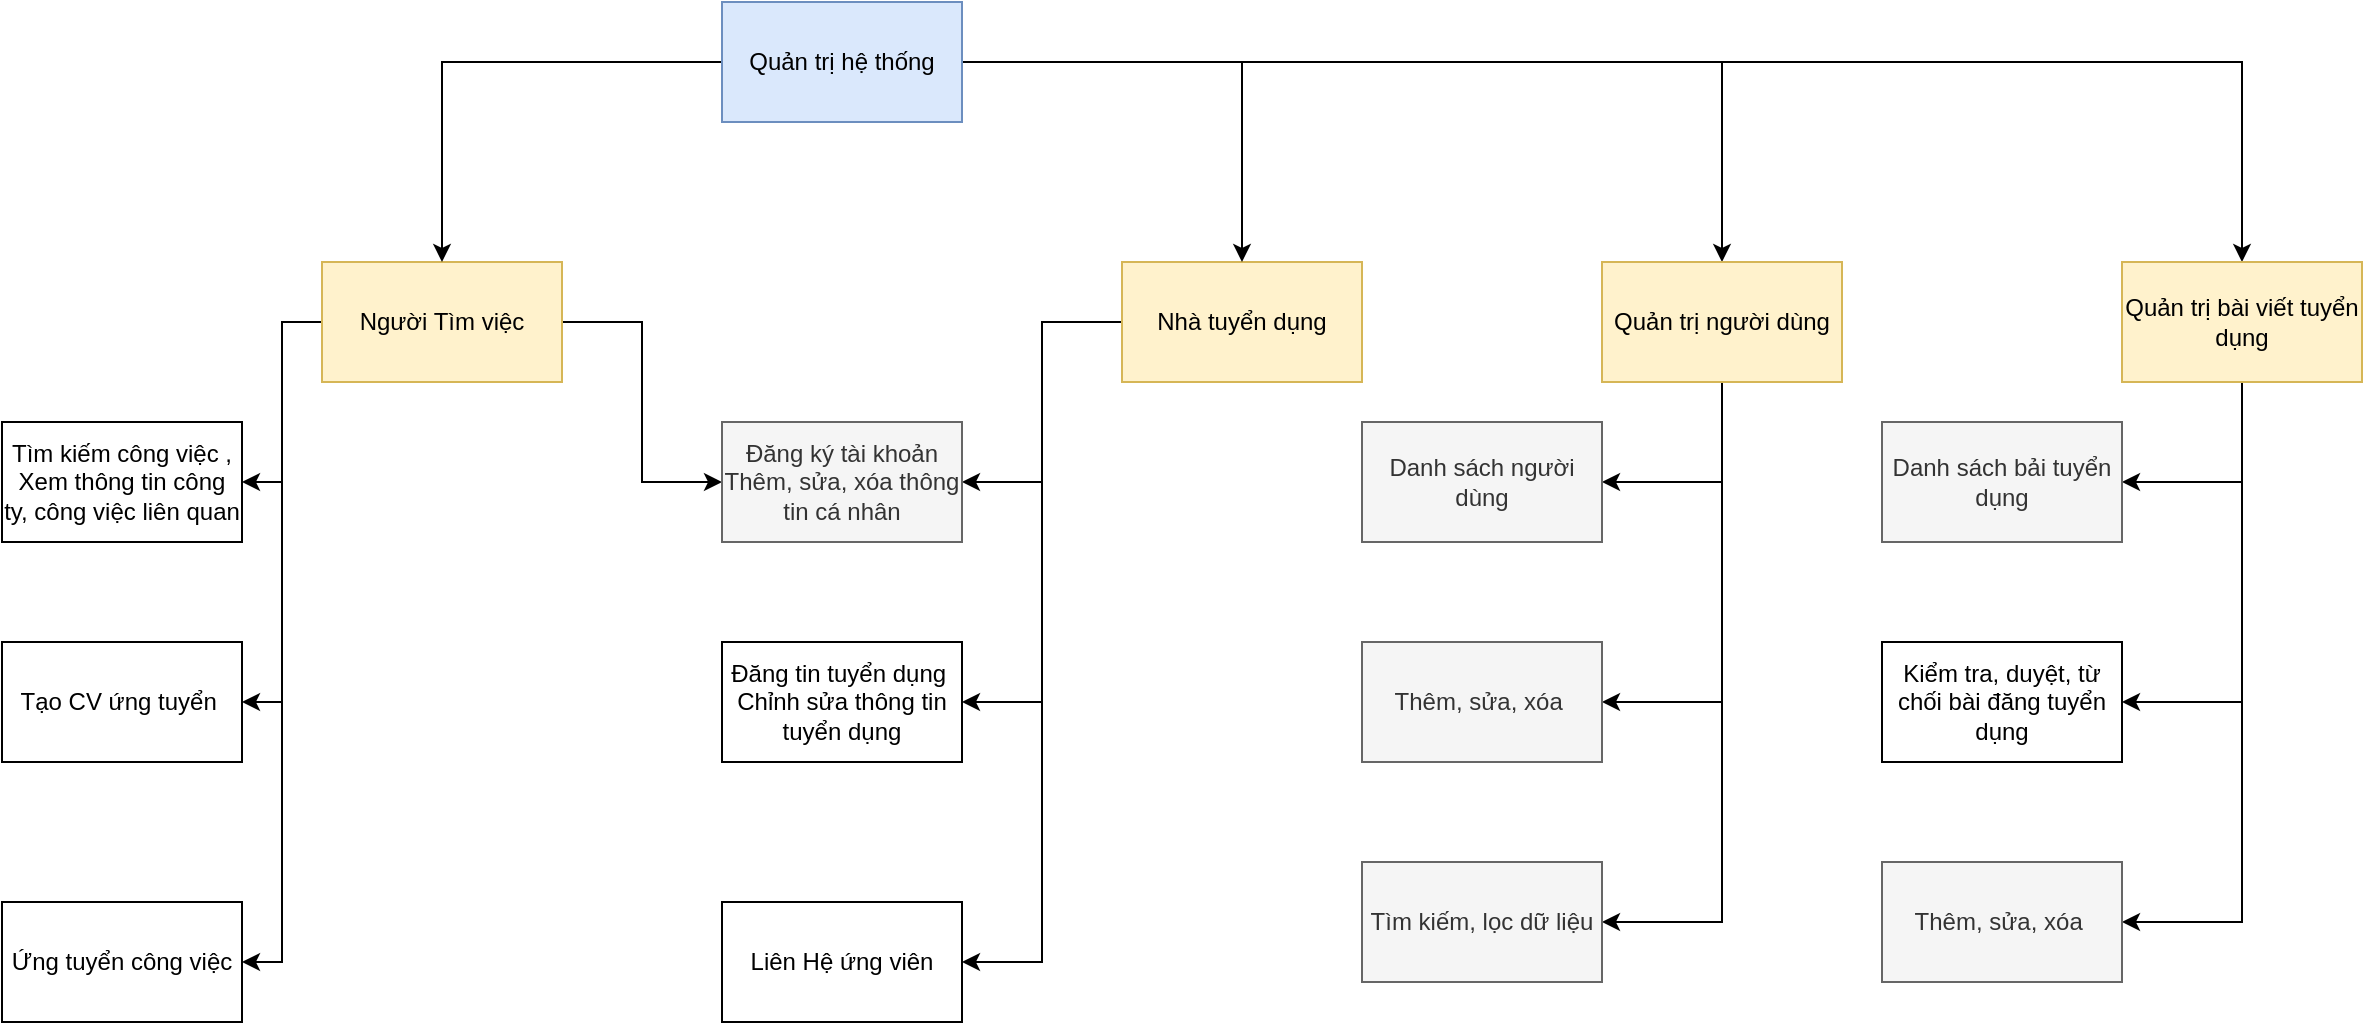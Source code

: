 <mxfile version="19.0.3" type="device"><diagram id="EjKFrEY46gyiXVI-nuwC" name="Trang-1"><mxGraphModel dx="1157" dy="724" grid="1" gridSize="10" guides="1" tooltips="1" connect="1" arrows="1" fold="1" page="1" pageScale="1" pageWidth="2336" pageHeight="1654" math="0" shadow="0"><root><mxCell id="0"/><mxCell id="1" parent="0"/><mxCell id="HdJoRQeFplWsIKPBrr9h-8" style="edgeStyle=orthogonalEdgeStyle;rounded=0;orthogonalLoop=1;jettySize=auto;html=1;entryX=1;entryY=0.5;entryDx=0;entryDy=0;" edge="1" parent="1" source="HdJoRQeFplWsIKPBrr9h-1" target="HdJoRQeFplWsIKPBrr9h-6"><mxGeometry relative="1" as="geometry"/></mxCell><mxCell id="HdJoRQeFplWsIKPBrr9h-16" style="edgeStyle=orthogonalEdgeStyle;rounded=0;orthogonalLoop=1;jettySize=auto;html=1;entryX=1;entryY=0.5;entryDx=0;entryDy=0;" edge="1" parent="1" source="HdJoRQeFplWsIKPBrr9h-1" target="HdJoRQeFplWsIKPBrr9h-13"><mxGeometry relative="1" as="geometry"/></mxCell><mxCell id="HdJoRQeFplWsIKPBrr9h-17" style="edgeStyle=orthogonalEdgeStyle;rounded=0;orthogonalLoop=1;jettySize=auto;html=1;entryX=1;entryY=0.5;entryDx=0;entryDy=0;" edge="1" parent="1" source="HdJoRQeFplWsIKPBrr9h-1" target="HdJoRQeFplWsIKPBrr9h-14"><mxGeometry relative="1" as="geometry"/></mxCell><mxCell id="HdJoRQeFplWsIKPBrr9h-1" value="Nhà tuyển dụng" style="rounded=0;whiteSpace=wrap;html=1;fillColor=#fff2cc;strokeColor=#d6b656;" vertex="1" parent="1"><mxGeometry x="640" y="160" width="120" height="60" as="geometry"/></mxCell><mxCell id="HdJoRQeFplWsIKPBrr9h-7" style="edgeStyle=orthogonalEdgeStyle;rounded=0;orthogonalLoop=1;jettySize=auto;html=1;entryX=0;entryY=0.5;entryDx=0;entryDy=0;" edge="1" parent="1" source="HdJoRQeFplWsIKPBrr9h-2" target="HdJoRQeFplWsIKPBrr9h-6"><mxGeometry relative="1" as="geometry"/></mxCell><mxCell id="HdJoRQeFplWsIKPBrr9h-11" style="edgeStyle=orthogonalEdgeStyle;rounded=0;orthogonalLoop=1;jettySize=auto;html=1;entryX=1;entryY=0.5;entryDx=0;entryDy=0;" edge="1" parent="1" source="HdJoRQeFplWsIKPBrr9h-2" target="HdJoRQeFplWsIKPBrr9h-9"><mxGeometry relative="1" as="geometry"/></mxCell><mxCell id="HdJoRQeFplWsIKPBrr9h-12" style="edgeStyle=orthogonalEdgeStyle;rounded=0;orthogonalLoop=1;jettySize=auto;html=1;entryX=1;entryY=0.5;entryDx=0;entryDy=0;" edge="1" parent="1" source="HdJoRQeFplWsIKPBrr9h-2" target="HdJoRQeFplWsIKPBrr9h-10"><mxGeometry relative="1" as="geometry"/></mxCell><mxCell id="HdJoRQeFplWsIKPBrr9h-21" style="edgeStyle=orthogonalEdgeStyle;rounded=0;orthogonalLoop=1;jettySize=auto;html=1;entryX=1;entryY=0.5;entryDx=0;entryDy=0;" edge="1" parent="1" source="HdJoRQeFplWsIKPBrr9h-2" target="HdJoRQeFplWsIKPBrr9h-20"><mxGeometry relative="1" as="geometry"/></mxCell><mxCell id="HdJoRQeFplWsIKPBrr9h-2" value="Người Tìm việc" style="rounded=0;whiteSpace=wrap;html=1;fillColor=#fff2cc;strokeColor=#d6b656;" vertex="1" parent="1"><mxGeometry x="240" y="160" width="120" height="60" as="geometry"/></mxCell><mxCell id="HdJoRQeFplWsIKPBrr9h-4" style="edgeStyle=orthogonalEdgeStyle;rounded=0;orthogonalLoop=1;jettySize=auto;html=1;entryX=0.5;entryY=0;entryDx=0;entryDy=0;" edge="1" parent="1" source="HdJoRQeFplWsIKPBrr9h-3" target="HdJoRQeFplWsIKPBrr9h-2"><mxGeometry relative="1" as="geometry"/></mxCell><mxCell id="HdJoRQeFplWsIKPBrr9h-5" style="edgeStyle=orthogonalEdgeStyle;rounded=0;orthogonalLoop=1;jettySize=auto;html=1;entryX=0.5;entryY=0;entryDx=0;entryDy=0;" edge="1" parent="1" source="HdJoRQeFplWsIKPBrr9h-3" target="HdJoRQeFplWsIKPBrr9h-1"><mxGeometry relative="1" as="geometry"/></mxCell><mxCell id="HdJoRQeFplWsIKPBrr9h-22" style="edgeStyle=orthogonalEdgeStyle;rounded=0;orthogonalLoop=1;jettySize=auto;html=1;entryX=0.5;entryY=0;entryDx=0;entryDy=0;" edge="1" parent="1" source="HdJoRQeFplWsIKPBrr9h-3" target="HdJoRQeFplWsIKPBrr9h-19"><mxGeometry relative="1" as="geometry"/></mxCell><mxCell id="HdJoRQeFplWsIKPBrr9h-36" style="edgeStyle=orthogonalEdgeStyle;rounded=0;orthogonalLoop=1;jettySize=auto;html=1;" edge="1" parent="1" source="HdJoRQeFplWsIKPBrr9h-3" target="HdJoRQeFplWsIKPBrr9h-29"><mxGeometry relative="1" as="geometry"/></mxCell><mxCell id="HdJoRQeFplWsIKPBrr9h-3" value="Quản trị hệ thống" style="rounded=0;whiteSpace=wrap;html=1;fillColor=#dae8fc;strokeColor=#6c8ebf;" vertex="1" parent="1"><mxGeometry x="440" y="30" width="120" height="60" as="geometry"/></mxCell><mxCell id="HdJoRQeFplWsIKPBrr9h-6" value="Đăng ký tài khoản&lt;br&gt;Thêm, sửa, xóa thông tin cá nhân" style="rounded=0;whiteSpace=wrap;html=1;fillColor=#f5f5f5;fontColor=#333333;strokeColor=#666666;" vertex="1" parent="1"><mxGeometry x="440" y="240" width="120" height="60" as="geometry"/></mxCell><mxCell id="HdJoRQeFplWsIKPBrr9h-9" value="Tìm kiếm công việc ,&lt;br&gt;Xem thông tin công ty, công việc liên quan" style="rounded=0;whiteSpace=wrap;html=1;" vertex="1" parent="1"><mxGeometry x="80" y="240" width="120" height="60" as="geometry"/></mxCell><mxCell id="HdJoRQeFplWsIKPBrr9h-10" value="Tạo CV ứng tuyển&amp;nbsp;" style="rounded=0;whiteSpace=wrap;html=1;" vertex="1" parent="1"><mxGeometry x="80" y="350" width="120" height="60" as="geometry"/></mxCell><mxCell id="HdJoRQeFplWsIKPBrr9h-13" value="Đăng tin tuyển dụng&amp;nbsp;&lt;br&gt;Chỉnh sửa thông tin tuyển dụng" style="rounded=0;whiteSpace=wrap;html=1;" vertex="1" parent="1"><mxGeometry x="440" y="350" width="120" height="60" as="geometry"/></mxCell><mxCell id="HdJoRQeFplWsIKPBrr9h-14" value="Liên Hệ ứng viên" style="rounded=0;whiteSpace=wrap;html=1;" vertex="1" parent="1"><mxGeometry x="440" y="480" width="120" height="60" as="geometry"/></mxCell><mxCell id="HdJoRQeFplWsIKPBrr9h-26" style="edgeStyle=orthogonalEdgeStyle;rounded=0;orthogonalLoop=1;jettySize=auto;html=1;entryX=1;entryY=0.5;entryDx=0;entryDy=0;" edge="1" parent="1" source="HdJoRQeFplWsIKPBrr9h-19" target="HdJoRQeFplWsIKPBrr9h-23"><mxGeometry relative="1" as="geometry"/></mxCell><mxCell id="HdJoRQeFplWsIKPBrr9h-27" style="edgeStyle=orthogonalEdgeStyle;rounded=0;orthogonalLoop=1;jettySize=auto;html=1;entryX=1;entryY=0.5;entryDx=0;entryDy=0;" edge="1" parent="1" source="HdJoRQeFplWsIKPBrr9h-19" target="HdJoRQeFplWsIKPBrr9h-24"><mxGeometry relative="1" as="geometry"/></mxCell><mxCell id="HdJoRQeFplWsIKPBrr9h-28" style="edgeStyle=orthogonalEdgeStyle;rounded=0;orthogonalLoop=1;jettySize=auto;html=1;entryX=1;entryY=0.5;entryDx=0;entryDy=0;" edge="1" parent="1" source="HdJoRQeFplWsIKPBrr9h-19" target="HdJoRQeFplWsIKPBrr9h-25"><mxGeometry relative="1" as="geometry"/></mxCell><mxCell id="HdJoRQeFplWsIKPBrr9h-19" value="Quản trị người dùng" style="rounded=0;whiteSpace=wrap;html=1;fillColor=#fff2cc;strokeColor=#d6b656;" vertex="1" parent="1"><mxGeometry x="880" y="160" width="120" height="60" as="geometry"/></mxCell><mxCell id="HdJoRQeFplWsIKPBrr9h-20" value="Ứng tuyển công việc" style="rounded=0;whiteSpace=wrap;html=1;" vertex="1" parent="1"><mxGeometry x="80" y="480" width="120" height="60" as="geometry"/></mxCell><mxCell id="HdJoRQeFplWsIKPBrr9h-23" value="Danh sách người dùng" style="rounded=0;whiteSpace=wrap;html=1;fillColor=#f5f5f5;fontColor=#333333;strokeColor=#666666;" vertex="1" parent="1"><mxGeometry x="760" y="240" width="120" height="60" as="geometry"/></mxCell><mxCell id="HdJoRQeFplWsIKPBrr9h-24" value="Thêm, sửa, xóa&amp;nbsp;" style="rounded=0;whiteSpace=wrap;html=1;fillColor=#f5f5f5;fontColor=#333333;strokeColor=#666666;" vertex="1" parent="1"><mxGeometry x="760" y="350" width="120" height="60" as="geometry"/></mxCell><mxCell id="HdJoRQeFplWsIKPBrr9h-25" value="Tìm kiếm, lọc dữ liệu" style="rounded=0;whiteSpace=wrap;html=1;fillColor=#f5f5f5;fontColor=#333333;strokeColor=#666666;" vertex="1" parent="1"><mxGeometry x="760" y="460" width="120" height="60" as="geometry"/></mxCell><mxCell id="HdJoRQeFplWsIKPBrr9h-33" style="edgeStyle=orthogonalEdgeStyle;rounded=0;orthogonalLoop=1;jettySize=auto;html=1;entryX=1;entryY=0.5;entryDx=0;entryDy=0;" edge="1" parent="1" source="HdJoRQeFplWsIKPBrr9h-29" target="HdJoRQeFplWsIKPBrr9h-32"><mxGeometry relative="1" as="geometry"/></mxCell><mxCell id="HdJoRQeFplWsIKPBrr9h-34" style="edgeStyle=orthogonalEdgeStyle;rounded=0;orthogonalLoop=1;jettySize=auto;html=1;entryX=1;entryY=0.5;entryDx=0;entryDy=0;" edge="1" parent="1" source="HdJoRQeFplWsIKPBrr9h-29" target="HdJoRQeFplWsIKPBrr9h-30"><mxGeometry relative="1" as="geometry"/></mxCell><mxCell id="HdJoRQeFplWsIKPBrr9h-35" style="edgeStyle=orthogonalEdgeStyle;rounded=0;orthogonalLoop=1;jettySize=auto;html=1;entryX=1;entryY=0.5;entryDx=0;entryDy=0;" edge="1" parent="1" source="HdJoRQeFplWsIKPBrr9h-29" target="HdJoRQeFplWsIKPBrr9h-31"><mxGeometry relative="1" as="geometry"/></mxCell><mxCell id="HdJoRQeFplWsIKPBrr9h-29" value="Quản trị bài viết tuyển dụng" style="rounded=0;whiteSpace=wrap;html=1;fillColor=#fff2cc;strokeColor=#d6b656;" vertex="1" parent="1"><mxGeometry x="1140" y="160" width="120" height="60" as="geometry"/></mxCell><mxCell id="HdJoRQeFplWsIKPBrr9h-30" value="Kiểm tra, duyệt, từ chối bài đăng tuyển dụng" style="rounded=0;whiteSpace=wrap;html=1;" vertex="1" parent="1"><mxGeometry x="1020" y="350" width="120" height="60" as="geometry"/></mxCell><mxCell id="HdJoRQeFplWsIKPBrr9h-31" value="Thêm, sửa, xóa&amp;nbsp;" style="rounded=0;whiteSpace=wrap;html=1;fillColor=#f5f5f5;fontColor=#333333;strokeColor=#666666;" vertex="1" parent="1"><mxGeometry x="1020" y="460" width="120" height="60" as="geometry"/></mxCell><mxCell id="HdJoRQeFplWsIKPBrr9h-32" value="Danh sách bải tuyển dụng" style="rounded=0;whiteSpace=wrap;html=1;fillColor=#f5f5f5;fontColor=#333333;strokeColor=#666666;" vertex="1" parent="1"><mxGeometry x="1020" y="240" width="120" height="60" as="geometry"/></mxCell></root></mxGraphModel></diagram></mxfile>